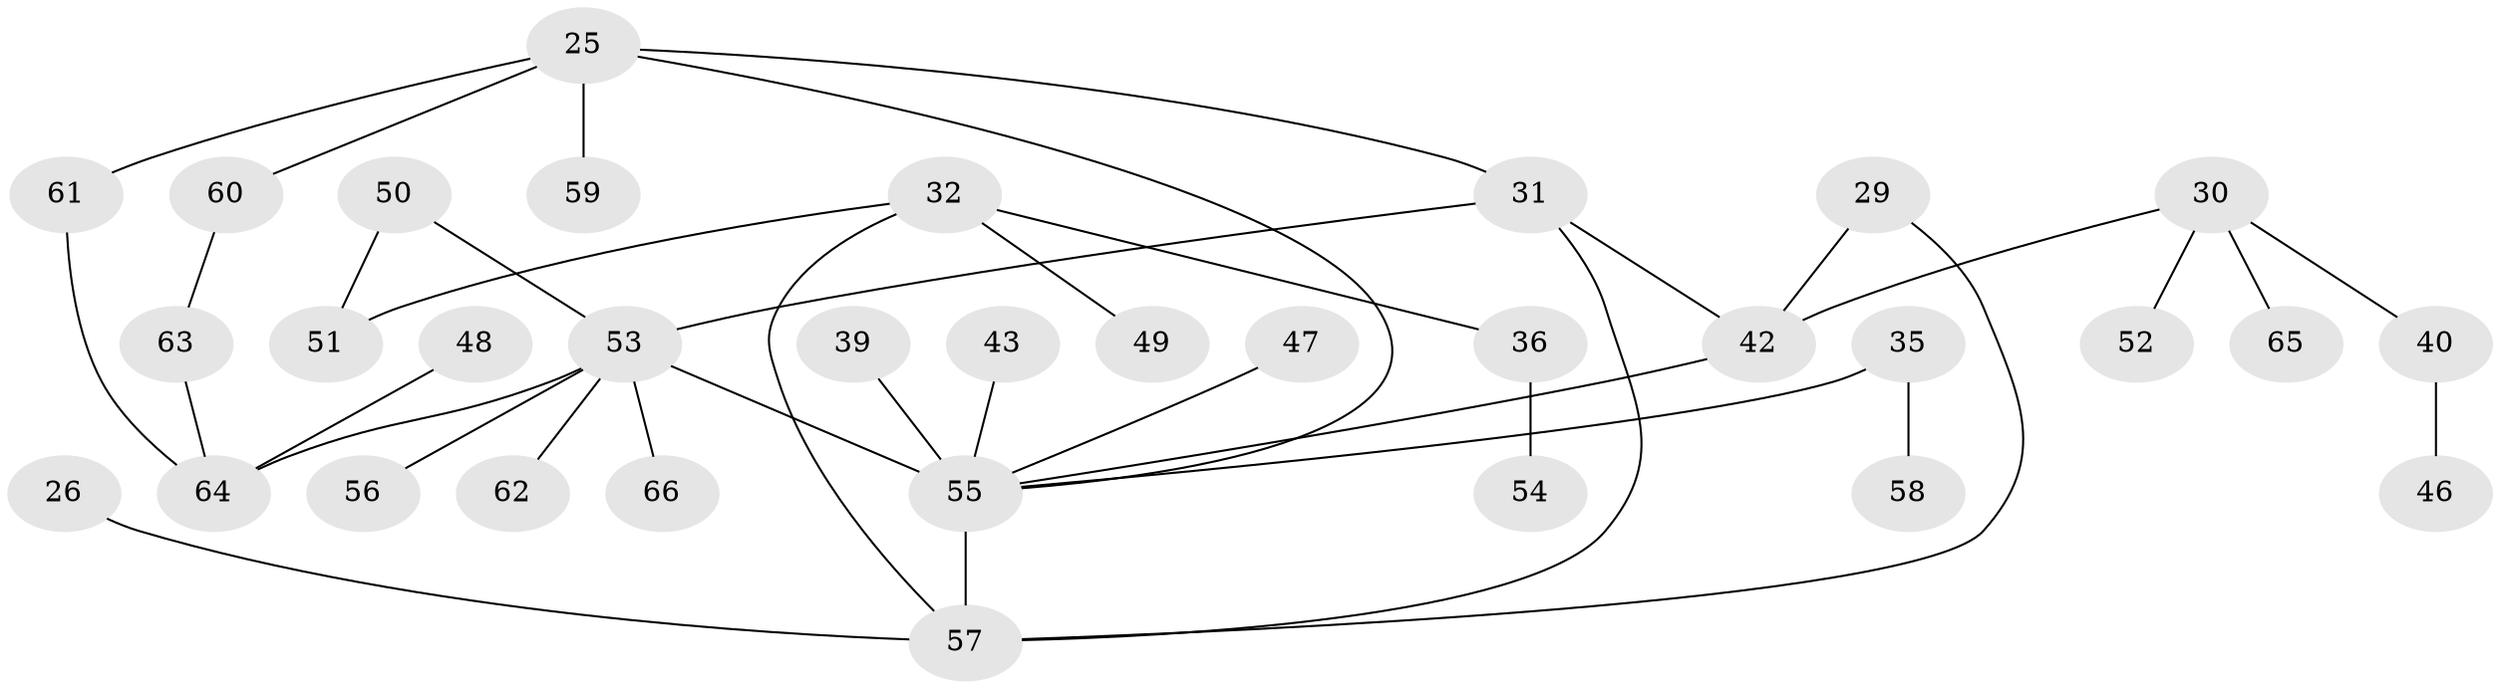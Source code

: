 // original degree distribution, {4: 0.12121212121212122, 3: 0.21212121212121213, 5: 0.045454545454545456, 6: 0.015151515151515152, 1: 0.3181818181818182, 2: 0.2878787878787879}
// Generated by graph-tools (version 1.1) at 2025/42/03/09/25 04:42:23]
// undirected, 33 vertices, 39 edges
graph export_dot {
graph [start="1"]
  node [color=gray90,style=filled];
  25 [super="+18+23"];
  26;
  29;
  30 [super="+2"];
  31 [super="+19+7"];
  32 [super="+17"];
  35;
  36;
  39;
  40;
  42 [super="+24"];
  43;
  46;
  47;
  48;
  49;
  50 [super="+45"];
  51;
  52 [super="+16"];
  53 [super="+27+34+33"];
  54;
  55 [super="+38+21"];
  56;
  57 [super="+22+10"];
  58;
  59;
  60;
  61;
  62;
  63;
  64 [super="+44+41"];
  65;
  66;
  25 -- 31;
  25 -- 55;
  25 -- 59;
  25 -- 60;
  25 -- 61;
  26 -- 57;
  29 -- 57;
  29 -- 42;
  30 -- 40;
  30 -- 65;
  30 -- 52;
  30 -- 42;
  31 -- 53 [weight=2];
  31 -- 57;
  31 -- 42;
  32 -- 49;
  32 -- 57;
  32 -- 51;
  32 -- 36;
  35 -- 58;
  35 -- 55;
  36 -- 54;
  39 -- 55;
  40 -- 46;
  42 -- 55;
  43 -- 55;
  47 -- 55;
  48 -- 64;
  50 -- 51;
  50 -- 53;
  53 -- 56;
  53 -- 64 [weight=2];
  53 -- 66;
  53 -- 55 [weight=4];
  53 -- 62;
  55 -- 57;
  60 -- 63;
  61 -- 64;
  63 -- 64;
}
